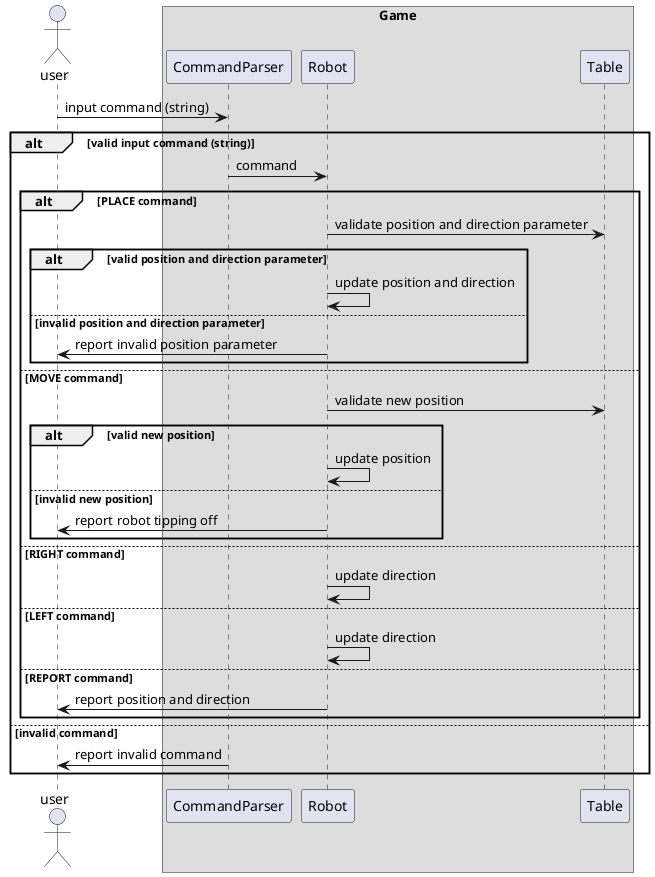@startuml

actor user
box Game
participant CommandParser
participant Robot
participant Table
end box

user -> CommandParser : input command (string)

alt valid input command (string)

CommandParser -> Robot : command

alt PLACE command

Robot -> Table : validate position and direction parameter

alt valid position and direction parameter

Robot -> Robot : update position and direction

else invalid position and direction parameter

Robot -> user : report invalid position parameter

end

else MOVE command

Robot -> Table : validate new position

alt valid new position 

Robot -> Robot : update position

else invalid new position 

Robot -> user : report robot tipping off

end

else RIGHT command

Robot -> Robot : update direction

else LEFT command

Robot -> Robot : update direction

else REPORT command

Robot -> user : report position and direction

end

else invalid command

CommandParser -> user : report invalid command

end

@enduml
